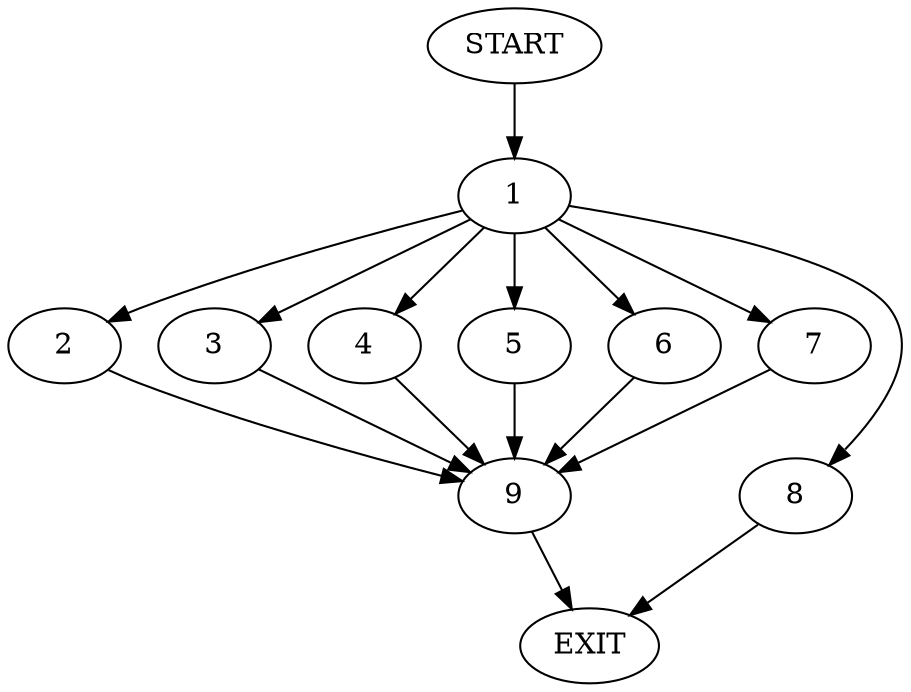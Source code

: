 digraph {
0 [label="START"]
10 [label="EXIT"]
0 -> 1
1 -> 2
1 -> 3
1 -> 4
1 -> 5
1 -> 6
1 -> 7
1 -> 8
5 -> 9
2 -> 9
3 -> 9
6 -> 9
4 -> 9
8 -> 10
7 -> 9
9 -> 10
}
